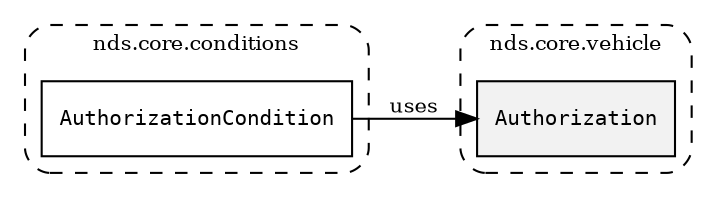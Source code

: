 /**
 * This dot file creates symbol collaboration diagram for Authorization.
 */
digraph ZSERIO
{
    node [shape=box, fontsize=10];
    rankdir="LR";
    fontsize=10;
    tooltip="Authorization collaboration diagram";

    subgraph "cluster_nds.core.vehicle"
    {
        style="dashed, rounded";
        label="nds.core.vehicle";
        tooltip="Package nds.core.vehicle";
        href="../../../content/packages/nds.core.vehicle.html#Package-nds-core-vehicle";
        target="_parent";

        "Authorization" [style="filled", fillcolor="#0000000D", target="_parent", label=<<font face="monospace"><table align="center" border="0" cellspacing="0" cellpadding="0"><tr><td href="../../../content/packages/nds.core.vehicle.html#Bitmask-Authorization" title="Bitmask defined in nds.core.vehicle">Authorization</td></tr></table></font>>];
    }

    subgraph "cluster_nds.core.conditions"
    {
        style="dashed, rounded";
        label="nds.core.conditions";
        tooltip="Package nds.core.conditions";
        href="../../../content/packages/nds.core.conditions.html#Package-nds-core-conditions";
        target="_parent";

        "AuthorizationCondition" [target="_parent", label=<<font face="monospace"><table align="center" border="0" cellspacing="0" cellpadding="0"><tr><td href="../../../content/packages/nds.core.conditions.html#Structure-AuthorizationCondition" title="Structure defined in nds.core.conditions">AuthorizationCondition</td></tr></table></font>>];
    }

    "AuthorizationCondition" -> "Authorization" [label="uses", fontsize=10];
}
